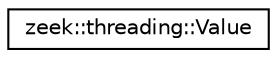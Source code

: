 digraph "Graphical Class Hierarchy"
{
 // LATEX_PDF_SIZE
  edge [fontname="Helvetica",fontsize="10",labelfontname="Helvetica",labelfontsize="10"];
  node [fontname="Helvetica",fontsize="10",shape=record];
  rankdir="LR";
  Node0 [label="zeek::threading::Value",height=0.2,width=0.4,color="black", fillcolor="white", style="filled",URL="$da/d45/structzeek_1_1threading_1_1Value.html",tooltip=" "];
}
